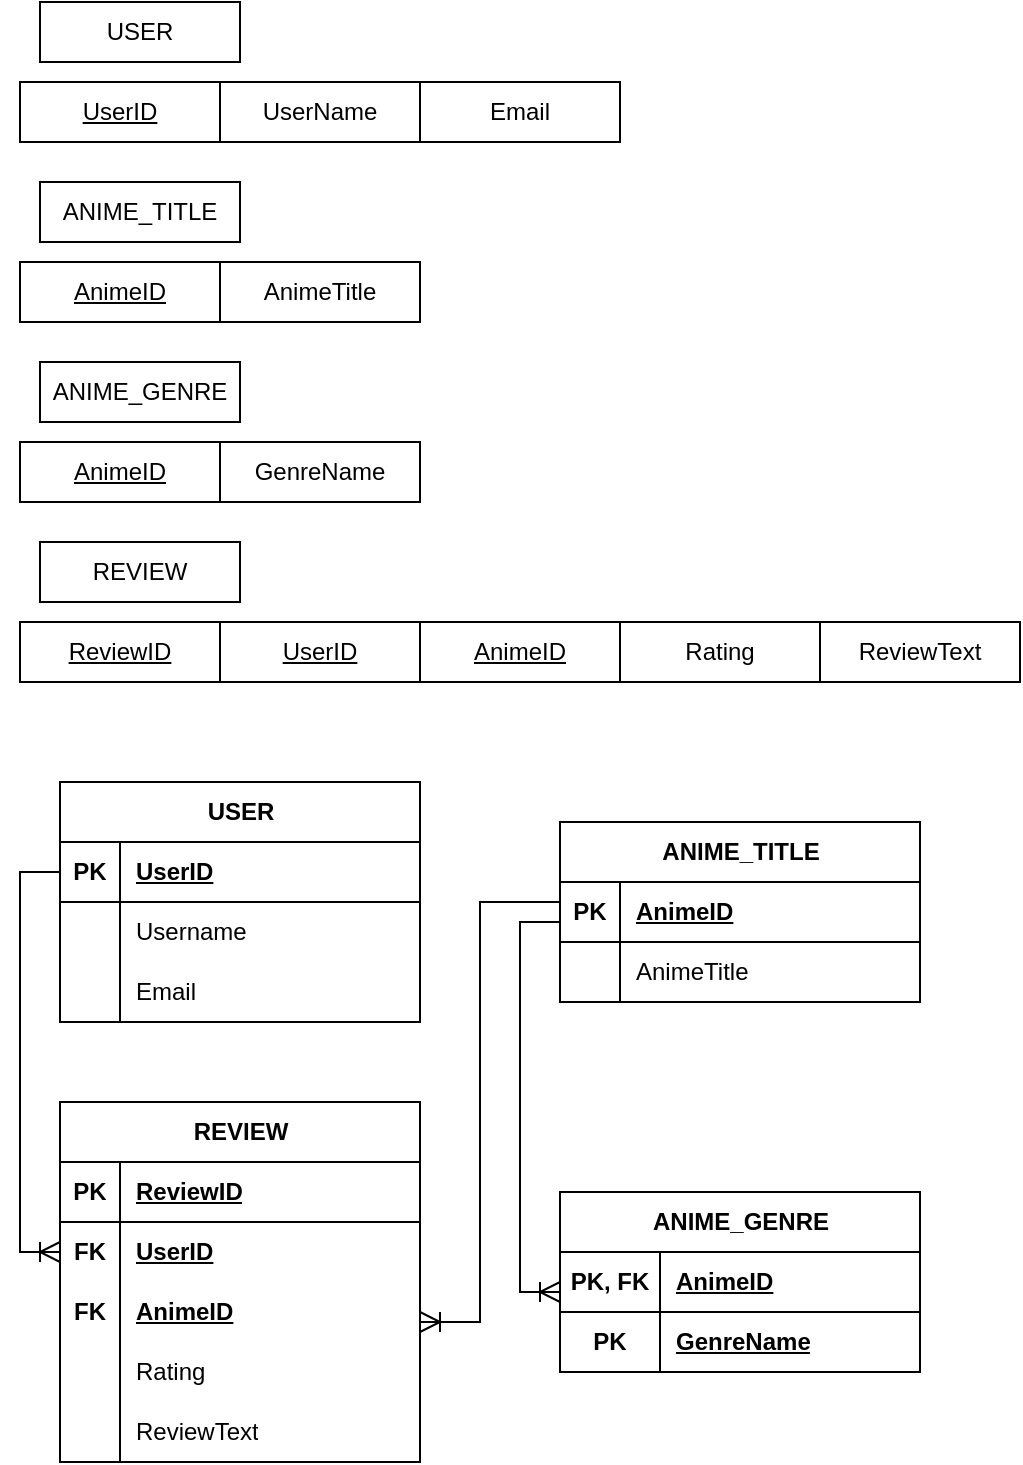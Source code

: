 <mxfile version="26.2.14">
  <diagram id="R2lEEEUBdFMjLlhIrx00" name="Page-1">
    <mxGraphModel dx="573" dy="566" grid="1" gridSize="10" guides="1" tooltips="1" connect="1" arrows="1" fold="1" page="1" pageScale="1" pageWidth="850" pageHeight="1100" math="0" shadow="0" extFonts="Permanent Marker^https://fonts.googleapis.com/css?family=Permanent+Marker">
      <root>
        <mxCell id="0" />
        <mxCell id="1" parent="0" />
        <mxCell id="shz09iZd02REKBb-4Z1B-1" value="USER" style="rounded=0;whiteSpace=wrap;html=1;" vertex="1" parent="1">
          <mxGeometry x="50" y="50" width="100" height="30" as="geometry" />
        </mxCell>
        <mxCell id="shz09iZd02REKBb-4Z1B-2" value="&lt;u&gt;UserID&lt;/u&gt;" style="rounded=0;whiteSpace=wrap;html=1;" vertex="1" parent="1">
          <mxGeometry x="40" y="90" width="100" height="30" as="geometry" />
        </mxCell>
        <mxCell id="shz09iZd02REKBb-4Z1B-3" value="&lt;div&gt;UserName&lt;/div&gt;" style="rounded=0;whiteSpace=wrap;html=1;" vertex="1" parent="1">
          <mxGeometry x="140" y="90" width="100" height="30" as="geometry" />
        </mxCell>
        <mxCell id="shz09iZd02REKBb-4Z1B-4" value="&lt;div&gt;Email&lt;/div&gt;" style="rounded=0;whiteSpace=wrap;html=1;" vertex="1" parent="1">
          <mxGeometry x="240" y="90" width="100" height="30" as="geometry" />
        </mxCell>
        <mxCell id="shz09iZd02REKBb-4Z1B-5" value="ANIME_TITLE" style="rounded=0;whiteSpace=wrap;html=1;" vertex="1" parent="1">
          <mxGeometry x="50" y="140" width="100" height="30" as="geometry" />
        </mxCell>
        <mxCell id="shz09iZd02REKBb-4Z1B-6" value="&lt;u&gt;AnimeID&lt;/u&gt;" style="rounded=0;whiteSpace=wrap;html=1;" vertex="1" parent="1">
          <mxGeometry x="40" y="180" width="100" height="30" as="geometry" />
        </mxCell>
        <mxCell id="shz09iZd02REKBb-4Z1B-7" value="&lt;div&gt;AnimeTitle&lt;/div&gt;" style="rounded=0;whiteSpace=wrap;html=1;" vertex="1" parent="1">
          <mxGeometry x="140" y="180" width="100" height="30" as="geometry" />
        </mxCell>
        <mxCell id="shz09iZd02REKBb-4Z1B-9" value="ANIME_GENRE" style="rounded=0;whiteSpace=wrap;html=1;" vertex="1" parent="1">
          <mxGeometry x="50" y="230" width="100" height="30" as="geometry" />
        </mxCell>
        <mxCell id="shz09iZd02REKBb-4Z1B-10" value="&lt;u&gt;AnimeID&lt;/u&gt;" style="rounded=0;whiteSpace=wrap;html=1;" vertex="1" parent="1">
          <mxGeometry x="40" y="270" width="100" height="30" as="geometry" />
        </mxCell>
        <mxCell id="shz09iZd02REKBb-4Z1B-11" value="&lt;div&gt;GenreName&lt;/div&gt;" style="rounded=0;whiteSpace=wrap;html=1;" vertex="1" parent="1">
          <mxGeometry x="140" y="270" width="100" height="30" as="geometry" />
        </mxCell>
        <mxCell id="shz09iZd02REKBb-4Z1B-12" value="REVIEW" style="rounded=0;whiteSpace=wrap;html=1;" vertex="1" parent="1">
          <mxGeometry x="50" y="320" width="100" height="30" as="geometry" />
        </mxCell>
        <mxCell id="shz09iZd02REKBb-4Z1B-13" value="&lt;u&gt;ReviewID&lt;/u&gt;" style="rounded=0;whiteSpace=wrap;html=1;" vertex="1" parent="1">
          <mxGeometry x="40" y="360" width="100" height="30" as="geometry" />
        </mxCell>
        <mxCell id="shz09iZd02REKBb-4Z1B-14" value="&lt;u&gt;UserID&lt;/u&gt;" style="rounded=0;whiteSpace=wrap;html=1;" vertex="1" parent="1">
          <mxGeometry x="140" y="360" width="100" height="30" as="geometry" />
        </mxCell>
        <mxCell id="shz09iZd02REKBb-4Z1B-15" value="&lt;u&gt;AnimeID&lt;/u&gt;" style="rounded=0;whiteSpace=wrap;html=1;" vertex="1" parent="1">
          <mxGeometry x="240" y="360" width="100" height="30" as="geometry" />
        </mxCell>
        <mxCell id="shz09iZd02REKBb-4Z1B-16" value="Rating" style="rounded=0;whiteSpace=wrap;html=1;" vertex="1" parent="1">
          <mxGeometry x="340" y="360" width="100" height="30" as="geometry" />
        </mxCell>
        <mxCell id="shz09iZd02REKBb-4Z1B-17" value="&lt;div&gt;ReviewText&lt;/div&gt;" style="rounded=0;whiteSpace=wrap;html=1;" vertex="1" parent="1">
          <mxGeometry x="440" y="360" width="100" height="30" as="geometry" />
        </mxCell>
        <mxCell id="shz09iZd02REKBb-4Z1B-19" value="USER" style="shape=table;startSize=30;container=1;collapsible=1;childLayout=tableLayout;fixedRows=1;rowLines=0;fontStyle=1;align=center;resizeLast=1;html=1;" vertex="1" parent="1">
          <mxGeometry x="60" y="440" width="180" height="120" as="geometry" />
        </mxCell>
        <mxCell id="shz09iZd02REKBb-4Z1B-20" value="" style="shape=tableRow;horizontal=0;startSize=0;swimlaneHead=0;swimlaneBody=0;fillColor=none;collapsible=0;dropTarget=0;points=[[0,0.5],[1,0.5]];portConstraint=eastwest;top=0;left=0;right=0;bottom=1;" vertex="1" parent="shz09iZd02REKBb-4Z1B-19">
          <mxGeometry y="30" width="180" height="30" as="geometry" />
        </mxCell>
        <mxCell id="shz09iZd02REKBb-4Z1B-21" value="PK" style="shape=partialRectangle;connectable=0;fillColor=none;top=0;left=0;bottom=0;right=0;fontStyle=1;overflow=hidden;whiteSpace=wrap;html=1;" vertex="1" parent="shz09iZd02REKBb-4Z1B-20">
          <mxGeometry width="30" height="30" as="geometry">
            <mxRectangle width="30" height="30" as="alternateBounds" />
          </mxGeometry>
        </mxCell>
        <mxCell id="shz09iZd02REKBb-4Z1B-22" value="UserID" style="shape=partialRectangle;connectable=0;fillColor=none;top=0;left=0;bottom=0;right=0;align=left;spacingLeft=6;fontStyle=5;overflow=hidden;whiteSpace=wrap;html=1;" vertex="1" parent="shz09iZd02REKBb-4Z1B-20">
          <mxGeometry x="30" width="150" height="30" as="geometry">
            <mxRectangle width="150" height="30" as="alternateBounds" />
          </mxGeometry>
        </mxCell>
        <mxCell id="shz09iZd02REKBb-4Z1B-23" value="" style="shape=tableRow;horizontal=0;startSize=0;swimlaneHead=0;swimlaneBody=0;fillColor=none;collapsible=0;dropTarget=0;points=[[0,0.5],[1,0.5]];portConstraint=eastwest;top=0;left=0;right=0;bottom=0;" vertex="1" parent="shz09iZd02REKBb-4Z1B-19">
          <mxGeometry y="60" width="180" height="30" as="geometry" />
        </mxCell>
        <mxCell id="shz09iZd02REKBb-4Z1B-24" value="" style="shape=partialRectangle;connectable=0;fillColor=none;top=0;left=0;bottom=0;right=0;editable=1;overflow=hidden;whiteSpace=wrap;html=1;" vertex="1" parent="shz09iZd02REKBb-4Z1B-23">
          <mxGeometry width="30" height="30" as="geometry">
            <mxRectangle width="30" height="30" as="alternateBounds" />
          </mxGeometry>
        </mxCell>
        <mxCell id="shz09iZd02REKBb-4Z1B-25" value="Username" style="shape=partialRectangle;connectable=0;fillColor=none;top=0;left=0;bottom=0;right=0;align=left;spacingLeft=6;overflow=hidden;whiteSpace=wrap;html=1;" vertex="1" parent="shz09iZd02REKBb-4Z1B-23">
          <mxGeometry x="30" width="150" height="30" as="geometry">
            <mxRectangle width="150" height="30" as="alternateBounds" />
          </mxGeometry>
        </mxCell>
        <mxCell id="shz09iZd02REKBb-4Z1B-26" value="" style="shape=tableRow;horizontal=0;startSize=0;swimlaneHead=0;swimlaneBody=0;fillColor=none;collapsible=0;dropTarget=0;points=[[0,0.5],[1,0.5]];portConstraint=eastwest;top=0;left=0;right=0;bottom=0;" vertex="1" parent="shz09iZd02REKBb-4Z1B-19">
          <mxGeometry y="90" width="180" height="30" as="geometry" />
        </mxCell>
        <mxCell id="shz09iZd02REKBb-4Z1B-27" value="" style="shape=partialRectangle;connectable=0;fillColor=none;top=0;left=0;bottom=0;right=0;editable=1;overflow=hidden;whiteSpace=wrap;html=1;" vertex="1" parent="shz09iZd02REKBb-4Z1B-26">
          <mxGeometry width="30" height="30" as="geometry">
            <mxRectangle width="30" height="30" as="alternateBounds" />
          </mxGeometry>
        </mxCell>
        <mxCell id="shz09iZd02REKBb-4Z1B-28" value="Email" style="shape=partialRectangle;connectable=0;fillColor=none;top=0;left=0;bottom=0;right=0;align=left;spacingLeft=6;overflow=hidden;whiteSpace=wrap;html=1;" vertex="1" parent="shz09iZd02REKBb-4Z1B-26">
          <mxGeometry x="30" width="150" height="30" as="geometry">
            <mxRectangle width="150" height="30" as="alternateBounds" />
          </mxGeometry>
        </mxCell>
        <mxCell id="shz09iZd02REKBb-4Z1B-32" value="ANIME_TITLE" style="shape=table;startSize=30;container=1;collapsible=1;childLayout=tableLayout;fixedRows=1;rowLines=0;fontStyle=1;align=center;resizeLast=1;html=1;" vertex="1" parent="1">
          <mxGeometry x="310" y="460" width="180" height="90" as="geometry" />
        </mxCell>
        <mxCell id="shz09iZd02REKBb-4Z1B-33" value="" style="shape=tableRow;horizontal=0;startSize=0;swimlaneHead=0;swimlaneBody=0;fillColor=none;collapsible=0;dropTarget=0;points=[[0,0.5],[1,0.5]];portConstraint=eastwest;top=0;left=0;right=0;bottom=1;" vertex="1" parent="shz09iZd02REKBb-4Z1B-32">
          <mxGeometry y="30" width="180" height="30" as="geometry" />
        </mxCell>
        <mxCell id="shz09iZd02REKBb-4Z1B-34" value="PK" style="shape=partialRectangle;connectable=0;fillColor=none;top=0;left=0;bottom=0;right=0;fontStyle=1;overflow=hidden;whiteSpace=wrap;html=1;" vertex="1" parent="shz09iZd02REKBb-4Z1B-33">
          <mxGeometry width="30" height="30" as="geometry">
            <mxRectangle width="30" height="30" as="alternateBounds" />
          </mxGeometry>
        </mxCell>
        <mxCell id="shz09iZd02REKBb-4Z1B-35" value="AnimeID" style="shape=partialRectangle;connectable=0;fillColor=none;top=0;left=0;bottom=0;right=0;align=left;spacingLeft=6;fontStyle=5;overflow=hidden;whiteSpace=wrap;html=1;" vertex="1" parent="shz09iZd02REKBb-4Z1B-33">
          <mxGeometry x="30" width="150" height="30" as="geometry">
            <mxRectangle width="150" height="30" as="alternateBounds" />
          </mxGeometry>
        </mxCell>
        <mxCell id="shz09iZd02REKBb-4Z1B-36" value="" style="shape=tableRow;horizontal=0;startSize=0;swimlaneHead=0;swimlaneBody=0;fillColor=none;collapsible=0;dropTarget=0;points=[[0,0.5],[1,0.5]];portConstraint=eastwest;top=0;left=0;right=0;bottom=0;" vertex="1" parent="shz09iZd02REKBb-4Z1B-32">
          <mxGeometry y="60" width="180" height="30" as="geometry" />
        </mxCell>
        <mxCell id="shz09iZd02REKBb-4Z1B-37" value="" style="shape=partialRectangle;connectable=0;fillColor=none;top=0;left=0;bottom=0;right=0;editable=1;overflow=hidden;whiteSpace=wrap;html=1;" vertex="1" parent="shz09iZd02REKBb-4Z1B-36">
          <mxGeometry width="30" height="30" as="geometry">
            <mxRectangle width="30" height="30" as="alternateBounds" />
          </mxGeometry>
        </mxCell>
        <mxCell id="shz09iZd02REKBb-4Z1B-38" value="AnimeTitle" style="shape=partialRectangle;connectable=0;fillColor=none;top=0;left=0;bottom=0;right=0;align=left;spacingLeft=6;overflow=hidden;whiteSpace=wrap;html=1;" vertex="1" parent="shz09iZd02REKBb-4Z1B-36">
          <mxGeometry x="30" width="150" height="30" as="geometry">
            <mxRectangle width="150" height="30" as="alternateBounds" />
          </mxGeometry>
        </mxCell>
        <mxCell id="shz09iZd02REKBb-4Z1B-45" value="ANIME_GENRE" style="shape=table;startSize=30;container=1;collapsible=1;childLayout=tableLayout;fixedRows=1;rowLines=0;fontStyle=1;align=center;resizeLast=1;html=1;" vertex="1" parent="1">
          <mxGeometry x="310" y="645" width="180" height="90" as="geometry" />
        </mxCell>
        <mxCell id="shz09iZd02REKBb-4Z1B-46" value="" style="shape=tableRow;horizontal=0;startSize=0;swimlaneHead=0;swimlaneBody=0;fillColor=none;collapsible=0;dropTarget=0;points=[[0,0.5],[1,0.5]];portConstraint=eastwest;top=0;left=0;right=0;bottom=1;" vertex="1" parent="shz09iZd02REKBb-4Z1B-45">
          <mxGeometry y="30" width="180" height="30" as="geometry" />
        </mxCell>
        <mxCell id="shz09iZd02REKBb-4Z1B-47" value="PK, FK" style="shape=partialRectangle;connectable=0;fillColor=none;top=0;left=0;bottom=0;right=0;fontStyle=1;overflow=hidden;whiteSpace=wrap;html=1;" vertex="1" parent="shz09iZd02REKBb-4Z1B-46">
          <mxGeometry width="50" height="30" as="geometry">
            <mxRectangle width="50" height="30" as="alternateBounds" />
          </mxGeometry>
        </mxCell>
        <mxCell id="shz09iZd02REKBb-4Z1B-48" value="AnimeID" style="shape=partialRectangle;connectable=0;fillColor=none;top=0;left=0;bottom=0;right=0;align=left;spacingLeft=6;fontStyle=5;overflow=hidden;whiteSpace=wrap;html=1;" vertex="1" parent="shz09iZd02REKBb-4Z1B-46">
          <mxGeometry x="50" width="130" height="30" as="geometry">
            <mxRectangle width="130" height="30" as="alternateBounds" />
          </mxGeometry>
        </mxCell>
        <mxCell id="shz09iZd02REKBb-4Z1B-49" value="" style="shape=tableRow;horizontal=0;startSize=0;swimlaneHead=0;swimlaneBody=0;fillColor=none;collapsible=0;dropTarget=0;points=[[0,0.5],[1,0.5]];portConstraint=eastwest;top=0;left=0;right=0;bottom=0;" vertex="1" parent="shz09iZd02REKBb-4Z1B-45">
          <mxGeometry y="60" width="180" height="30" as="geometry" />
        </mxCell>
        <mxCell id="shz09iZd02REKBb-4Z1B-50" value="&lt;b&gt;PK&lt;/b&gt;" style="shape=partialRectangle;connectable=0;fillColor=none;top=0;left=0;bottom=0;right=0;editable=1;overflow=hidden;whiteSpace=wrap;html=1;" vertex="1" parent="shz09iZd02REKBb-4Z1B-49">
          <mxGeometry width="50" height="30" as="geometry">
            <mxRectangle width="50" height="30" as="alternateBounds" />
          </mxGeometry>
        </mxCell>
        <mxCell id="shz09iZd02REKBb-4Z1B-51" value="&lt;div&gt;&lt;b&gt;&lt;u&gt;GenreName&lt;/u&gt;&lt;/b&gt;&lt;/div&gt;" style="shape=partialRectangle;connectable=0;fillColor=none;top=0;left=0;bottom=0;right=0;align=left;spacingLeft=6;overflow=hidden;whiteSpace=wrap;html=1;" vertex="1" parent="shz09iZd02REKBb-4Z1B-49">
          <mxGeometry x="50" width="130" height="30" as="geometry">
            <mxRectangle width="130" height="30" as="alternateBounds" />
          </mxGeometry>
        </mxCell>
        <mxCell id="shz09iZd02REKBb-4Z1B-58" value="REVIEW" style="shape=table;startSize=30;container=1;collapsible=1;childLayout=tableLayout;fixedRows=1;rowLines=0;fontStyle=1;align=center;resizeLast=1;html=1;" vertex="1" parent="1">
          <mxGeometry x="60" y="600" width="180" height="180" as="geometry" />
        </mxCell>
        <mxCell id="shz09iZd02REKBb-4Z1B-59" value="" style="shape=tableRow;horizontal=0;startSize=0;swimlaneHead=0;swimlaneBody=0;fillColor=none;collapsible=0;dropTarget=0;points=[[0,0.5],[1,0.5]];portConstraint=eastwest;top=0;left=0;right=0;bottom=1;" vertex="1" parent="shz09iZd02REKBb-4Z1B-58">
          <mxGeometry y="30" width="180" height="30" as="geometry" />
        </mxCell>
        <mxCell id="shz09iZd02REKBb-4Z1B-60" value="PK" style="shape=partialRectangle;connectable=0;fillColor=none;top=0;left=0;bottom=0;right=0;fontStyle=1;overflow=hidden;whiteSpace=wrap;html=1;" vertex="1" parent="shz09iZd02REKBb-4Z1B-59">
          <mxGeometry width="30" height="30" as="geometry">
            <mxRectangle width="30" height="30" as="alternateBounds" />
          </mxGeometry>
        </mxCell>
        <mxCell id="shz09iZd02REKBb-4Z1B-61" value="ReviewID" style="shape=partialRectangle;connectable=0;fillColor=none;top=0;left=0;bottom=0;right=0;align=left;spacingLeft=6;fontStyle=5;overflow=hidden;whiteSpace=wrap;html=1;" vertex="1" parent="shz09iZd02REKBb-4Z1B-59">
          <mxGeometry x="30" width="150" height="30" as="geometry">
            <mxRectangle width="150" height="30" as="alternateBounds" />
          </mxGeometry>
        </mxCell>
        <mxCell id="shz09iZd02REKBb-4Z1B-62" value="" style="shape=tableRow;horizontal=0;startSize=0;swimlaneHead=0;swimlaneBody=0;fillColor=none;collapsible=0;dropTarget=0;points=[[0,0.5],[1,0.5]];portConstraint=eastwest;top=0;left=0;right=0;bottom=0;" vertex="1" parent="shz09iZd02REKBb-4Z1B-58">
          <mxGeometry y="60" width="180" height="30" as="geometry" />
        </mxCell>
        <mxCell id="shz09iZd02REKBb-4Z1B-63" value="&lt;b&gt;FK&lt;/b&gt;" style="shape=partialRectangle;connectable=0;fillColor=none;top=0;left=0;bottom=0;right=0;editable=1;overflow=hidden;whiteSpace=wrap;html=1;" vertex="1" parent="shz09iZd02REKBb-4Z1B-62">
          <mxGeometry width="30" height="30" as="geometry">
            <mxRectangle width="30" height="30" as="alternateBounds" />
          </mxGeometry>
        </mxCell>
        <mxCell id="shz09iZd02REKBb-4Z1B-64" value="&lt;b&gt;&lt;u&gt;UserID&lt;/u&gt;&lt;/b&gt;" style="shape=partialRectangle;connectable=0;fillColor=none;top=0;left=0;bottom=0;right=0;align=left;spacingLeft=6;overflow=hidden;whiteSpace=wrap;html=1;" vertex="1" parent="shz09iZd02REKBb-4Z1B-62">
          <mxGeometry x="30" width="150" height="30" as="geometry">
            <mxRectangle width="150" height="30" as="alternateBounds" />
          </mxGeometry>
        </mxCell>
        <mxCell id="shz09iZd02REKBb-4Z1B-68" value="" style="shape=tableRow;horizontal=0;startSize=0;swimlaneHead=0;swimlaneBody=0;fillColor=none;collapsible=0;dropTarget=0;points=[[0,0.5],[1,0.5]];portConstraint=eastwest;top=0;left=0;right=0;bottom=0;" vertex="1" parent="shz09iZd02REKBb-4Z1B-58">
          <mxGeometry y="90" width="180" height="30" as="geometry" />
        </mxCell>
        <mxCell id="shz09iZd02REKBb-4Z1B-69" value="&lt;b&gt;FK&lt;/b&gt;" style="shape=partialRectangle;connectable=0;fillColor=none;top=0;left=0;bottom=0;right=0;editable=1;overflow=hidden;whiteSpace=wrap;html=1;" vertex="1" parent="shz09iZd02REKBb-4Z1B-68">
          <mxGeometry width="30" height="30" as="geometry">
            <mxRectangle width="30" height="30" as="alternateBounds" />
          </mxGeometry>
        </mxCell>
        <mxCell id="shz09iZd02REKBb-4Z1B-70" value="&lt;u&gt;&lt;b&gt;AnimeID&lt;/b&gt;&lt;/u&gt;" style="shape=partialRectangle;connectable=0;fillColor=none;top=0;left=0;bottom=0;right=0;align=left;spacingLeft=6;overflow=hidden;whiteSpace=wrap;html=1;" vertex="1" parent="shz09iZd02REKBb-4Z1B-68">
          <mxGeometry x="30" width="150" height="30" as="geometry">
            <mxRectangle width="150" height="30" as="alternateBounds" />
          </mxGeometry>
        </mxCell>
        <mxCell id="shz09iZd02REKBb-4Z1B-71" value="" style="shape=tableRow;horizontal=0;startSize=0;swimlaneHead=0;swimlaneBody=0;fillColor=none;collapsible=0;dropTarget=0;points=[[0,0.5],[1,0.5]];portConstraint=eastwest;top=0;left=0;right=0;bottom=0;" vertex="1" parent="shz09iZd02REKBb-4Z1B-58">
          <mxGeometry y="120" width="180" height="30" as="geometry" />
        </mxCell>
        <mxCell id="shz09iZd02REKBb-4Z1B-72" value="" style="shape=partialRectangle;connectable=0;fillColor=none;top=0;left=0;bottom=0;right=0;editable=1;overflow=hidden;whiteSpace=wrap;html=1;" vertex="1" parent="shz09iZd02REKBb-4Z1B-71">
          <mxGeometry width="30" height="30" as="geometry">
            <mxRectangle width="30" height="30" as="alternateBounds" />
          </mxGeometry>
        </mxCell>
        <mxCell id="shz09iZd02REKBb-4Z1B-73" value="Rating" style="shape=partialRectangle;connectable=0;fillColor=none;top=0;left=0;bottom=0;right=0;align=left;spacingLeft=6;overflow=hidden;whiteSpace=wrap;html=1;" vertex="1" parent="shz09iZd02REKBb-4Z1B-71">
          <mxGeometry x="30" width="150" height="30" as="geometry">
            <mxRectangle width="150" height="30" as="alternateBounds" />
          </mxGeometry>
        </mxCell>
        <mxCell id="shz09iZd02REKBb-4Z1B-65" value="" style="shape=tableRow;horizontal=0;startSize=0;swimlaneHead=0;swimlaneBody=0;fillColor=none;collapsible=0;dropTarget=0;points=[[0,0.5],[1,0.5]];portConstraint=eastwest;top=0;left=0;right=0;bottom=0;" vertex="1" parent="shz09iZd02REKBb-4Z1B-58">
          <mxGeometry y="150" width="180" height="30" as="geometry" />
        </mxCell>
        <mxCell id="shz09iZd02REKBb-4Z1B-66" value="" style="shape=partialRectangle;connectable=0;fillColor=none;top=0;left=0;bottom=0;right=0;editable=1;overflow=hidden;whiteSpace=wrap;html=1;" vertex="1" parent="shz09iZd02REKBb-4Z1B-65">
          <mxGeometry width="30" height="30" as="geometry">
            <mxRectangle width="30" height="30" as="alternateBounds" />
          </mxGeometry>
        </mxCell>
        <mxCell id="shz09iZd02REKBb-4Z1B-67" value="ReviewText" style="shape=partialRectangle;connectable=0;fillColor=none;top=0;left=0;bottom=0;right=0;align=left;spacingLeft=6;overflow=hidden;whiteSpace=wrap;html=1;" vertex="1" parent="shz09iZd02REKBb-4Z1B-65">
          <mxGeometry x="30" width="150" height="30" as="geometry">
            <mxRectangle width="150" height="30" as="alternateBounds" />
          </mxGeometry>
        </mxCell>
        <mxCell id="shz09iZd02REKBb-4Z1B-76" value="" style="fontSize=12;html=1;endArrow=ERoneToMany;rounded=0;startSize=8;endSize=8;entryX=0;entryY=0.5;entryDx=0;entryDy=0;strokeColor=default;edgeStyle=orthogonalEdgeStyle;exitX=0;exitY=0.5;exitDx=0;exitDy=0;" edge="1" parent="1" source="shz09iZd02REKBb-4Z1B-20" target="shz09iZd02REKBb-4Z1B-62">
          <mxGeometry width="100" height="100" relative="1" as="geometry">
            <mxPoint x="-20" y="520" as="sourcePoint" />
            <mxPoint x="-15.4" y="620.0" as="targetPoint" />
            <Array as="points">
              <mxPoint x="40" y="485" />
              <mxPoint x="40" y="675" />
            </Array>
          </mxGeometry>
        </mxCell>
        <mxCell id="shz09iZd02REKBb-4Z1B-80" value="" style="fontSize=12;html=1;endArrow=ERoneToMany;rounded=0;startSize=8;endSize=8;strokeColor=default;edgeStyle=orthogonalEdgeStyle;exitX=0;exitY=0.5;exitDx=0;exitDy=0;" edge="1" parent="1" source="shz09iZd02REKBb-4Z1B-33">
          <mxGeometry width="100" height="100" relative="1" as="geometry">
            <mxPoint x="70" y="495" as="sourcePoint" />
            <mxPoint x="240" y="710" as="targetPoint" />
            <Array as="points">
              <mxPoint x="310" y="500" />
              <mxPoint x="270" y="500" />
              <mxPoint x="270" y="710" />
              <mxPoint x="240" y="710" />
            </Array>
          </mxGeometry>
        </mxCell>
        <mxCell id="shz09iZd02REKBb-4Z1B-81" value="" style="fontSize=12;html=1;endArrow=ERoneToMany;rounded=0;startSize=8;endSize=8;entryX=0;entryY=0.5;entryDx=0;entryDy=0;strokeColor=default;edgeStyle=orthogonalEdgeStyle;exitX=0;exitY=0.5;exitDx=0;exitDy=0;" edge="1" parent="1">
          <mxGeometry width="100" height="100" relative="1" as="geometry">
            <mxPoint x="310" y="510" as="sourcePoint" />
            <mxPoint x="310" y="695" as="targetPoint" />
            <Array as="points">
              <mxPoint x="290" y="510" />
              <mxPoint x="290" y="695" />
            </Array>
          </mxGeometry>
        </mxCell>
      </root>
    </mxGraphModel>
  </diagram>
</mxfile>
